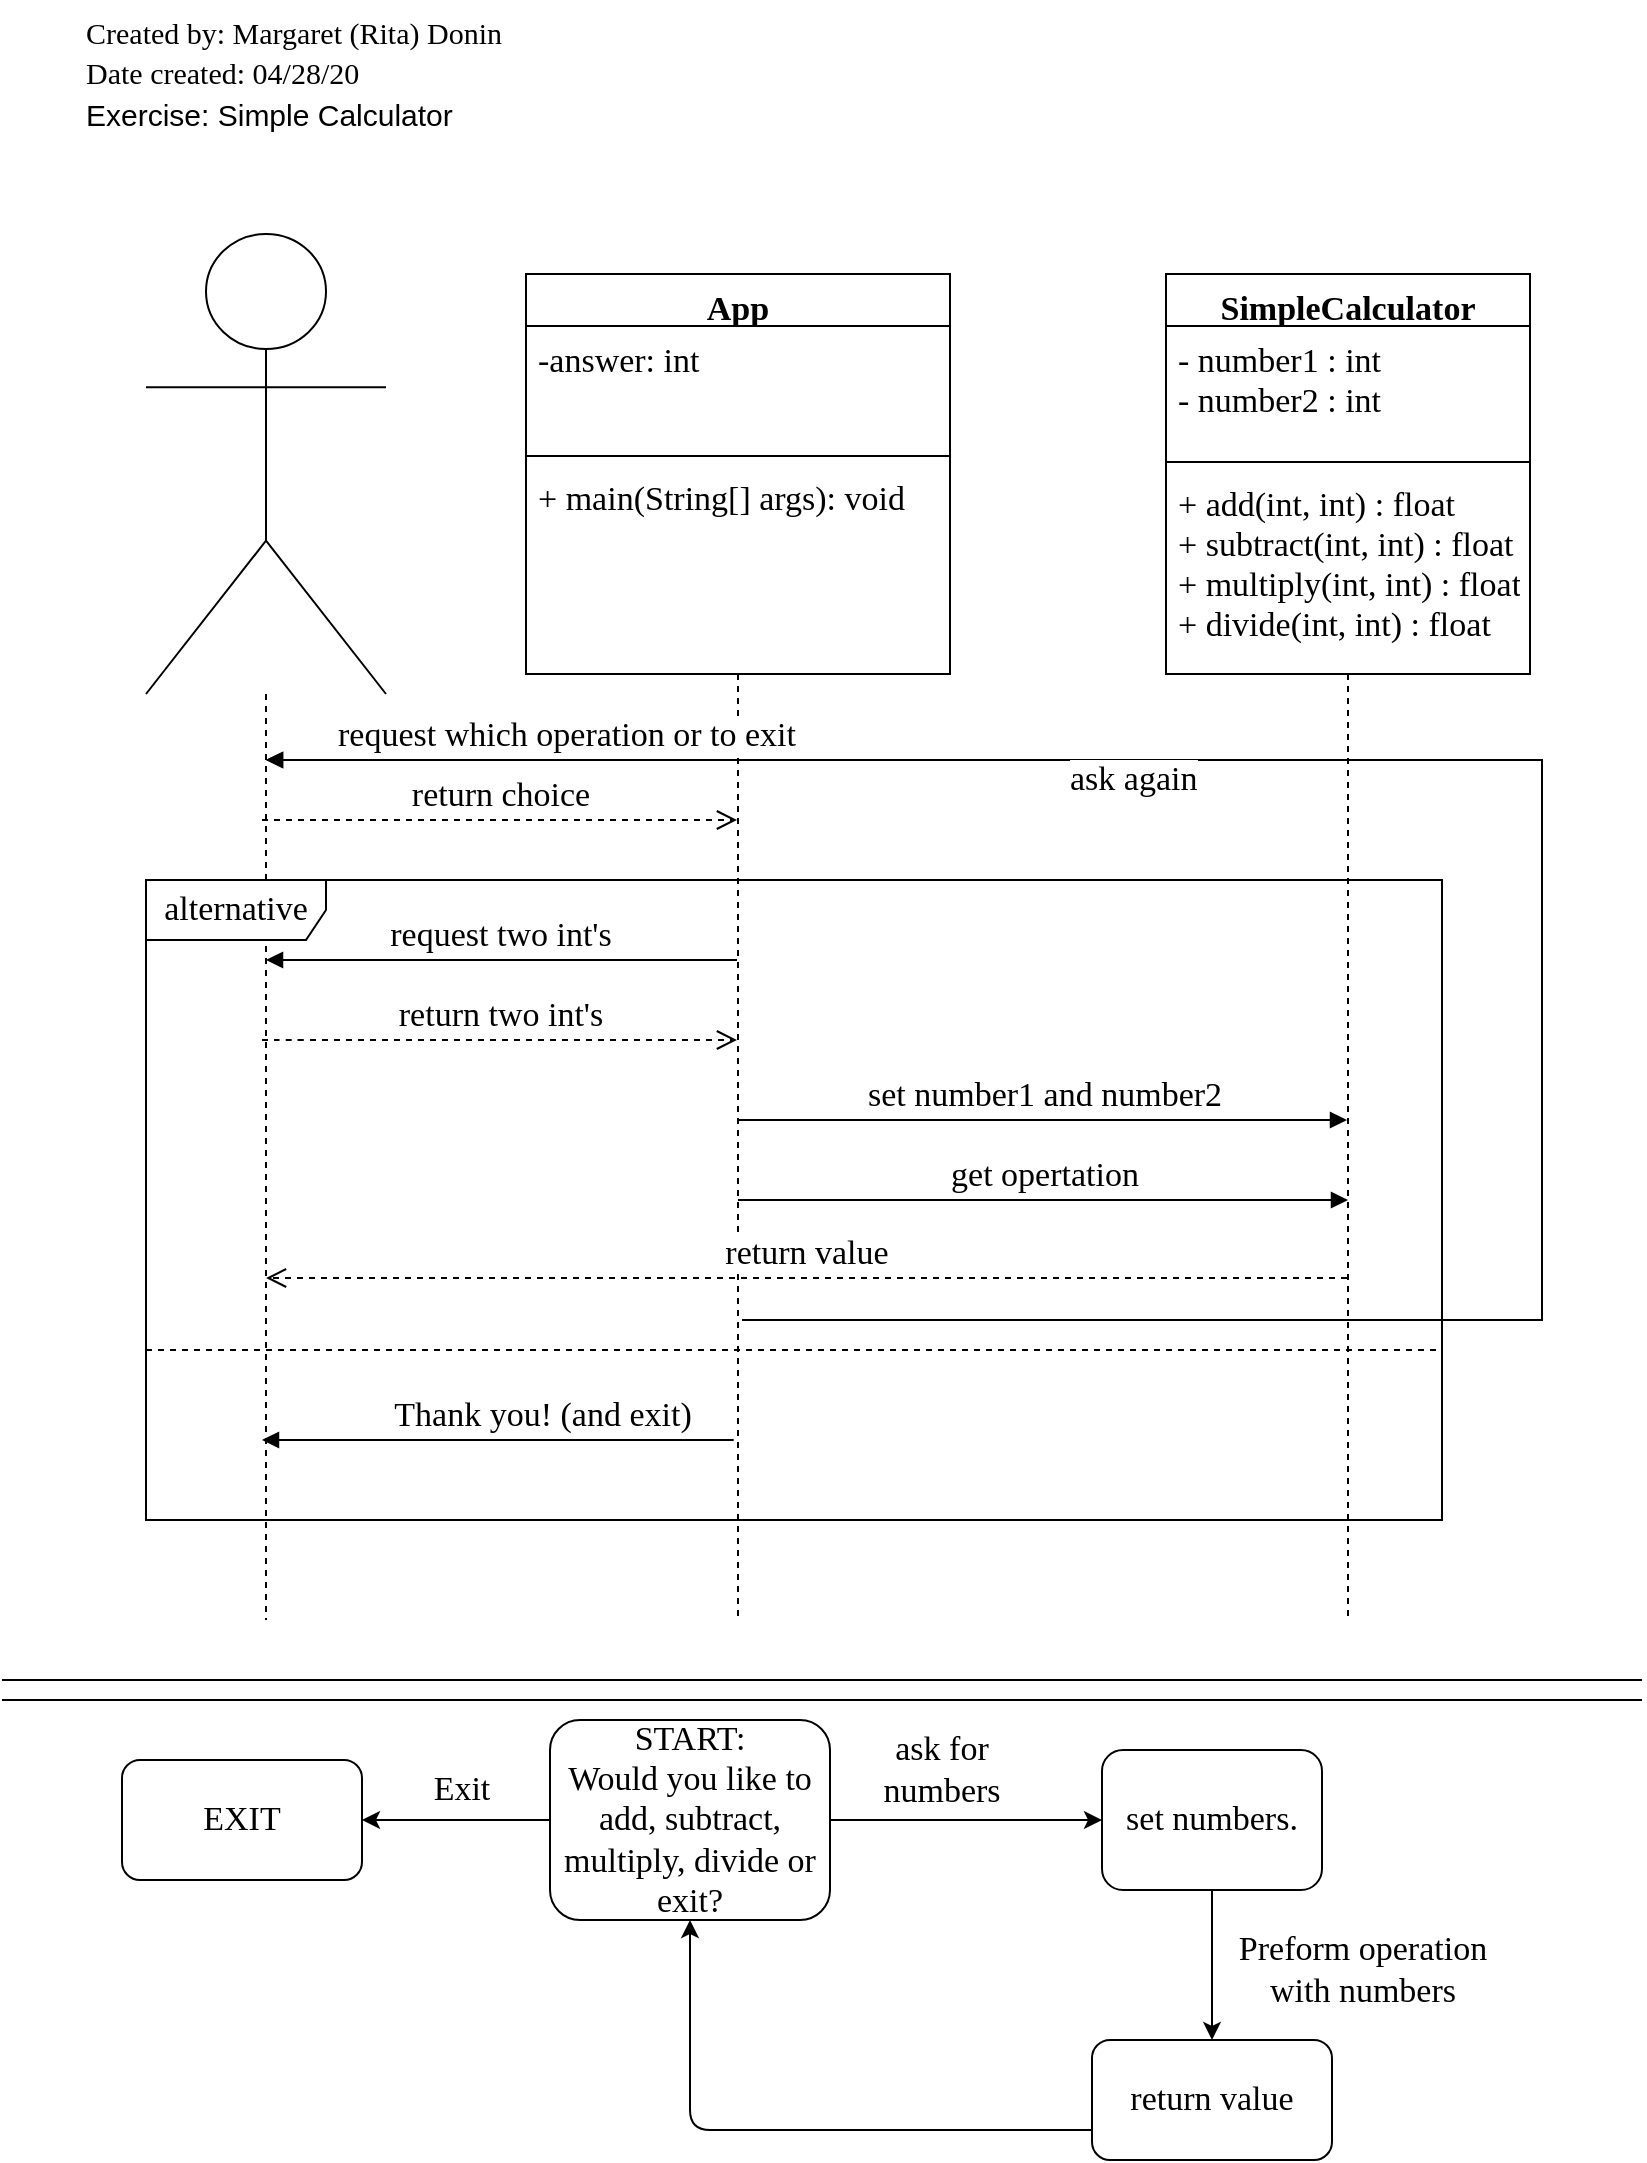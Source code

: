 <mxfile version="13.0.1" type="device"><diagram id="C5RBs43oDa-KdzZeNtuy" name="Page-1"><mxGraphModel dx="1024" dy="592" grid="1" gridSize="10" guides="1" tooltips="1" connect="1" arrows="1" fold="1" page="1" pageScale="1" pageWidth="827" pageHeight="1169" background="none" math="0" shadow="0"><root><mxCell id="WIyWlLk6GJQsqaUBKTNV-0"/><mxCell id="WIyWlLk6GJQsqaUBKTNV-1" parent="WIyWlLk6GJQsqaUBKTNV-0"/><mxCell id="7smta-ERMmvo8Mzkf3Dy-23" value="" style="shape=umlLifeline;participant=umlActor;perimeter=lifelinePerimeter;whiteSpace=wrap;html=1;container=1;collapsible=0;recursiveResize=0;verticalAlign=top;spacingTop=36;labelBackgroundColor=#ffffff;outlineConnect=0;gradientColor=none;fontFamily=Times New Roman;fontSize=17;size=230;" parent="WIyWlLk6GJQsqaUBKTNV-1" vertex="1"><mxGeometry x="72" y="157" width="120" height="693" as="geometry"/></mxCell><mxCell id="7smta-ERMmvo8Mzkf3Dy-12" value="App" style="swimlane;fontStyle=1;align=center;verticalAlign=top;childLayout=stackLayout;horizontal=1;startSize=26;horizontalStack=0;resizeParent=1;resizeParentMax=0;resizeLast=0;collapsible=1;marginBottom=0;fontFamily=Times New Roman;fontSize=17;" parent="WIyWlLk6GJQsqaUBKTNV-1" vertex="1"><mxGeometry x="262" y="177" width="212" height="200" as="geometry"/></mxCell><mxCell id="7smta-ERMmvo8Mzkf3Dy-13" value="-answer: int&#10;" style="text;strokeColor=none;fillColor=none;align=left;verticalAlign=top;spacingLeft=4;spacingRight=4;overflow=hidden;rotatable=0;points=[[0,0.5],[1,0.5]];portConstraint=eastwest;fontFamily=Times New Roman;fontSize=17;" parent="7smta-ERMmvo8Mzkf3Dy-12" vertex="1"><mxGeometry y="26" width="212" height="61" as="geometry"/></mxCell><mxCell id="7smta-ERMmvo8Mzkf3Dy-14" value="" style="line;strokeWidth=1;fillColor=none;align=left;verticalAlign=middle;spacingTop=-1;spacingLeft=3;spacingRight=3;rotatable=0;labelPosition=right;points=[];portConstraint=eastwest;fontFamily=Times New Roman;fontSize=17;" parent="7smta-ERMmvo8Mzkf3Dy-12" vertex="1"><mxGeometry y="87" width="212" height="8" as="geometry"/></mxCell><mxCell id="7smta-ERMmvo8Mzkf3Dy-15" value="+ main(String[] args): void" style="text;strokeColor=none;fillColor=none;align=left;verticalAlign=top;spacingLeft=4;spacingRight=4;overflow=hidden;rotatable=0;points=[[0,0.5],[1,0.5]];portConstraint=eastwest;fontFamily=Times New Roman;fontSize=17;" parent="7smta-ERMmvo8Mzkf3Dy-12" vertex="1"><mxGeometry y="95" width="212" height="105" as="geometry"/></mxCell><mxCell id="7smta-ERMmvo8Mzkf3Dy-2" value="SimpleCalculator" style="swimlane;fontStyle=1;align=center;verticalAlign=top;childLayout=stackLayout;horizontal=1;startSize=26;horizontalStack=0;resizeParent=1;resizeParentMax=0;resizeLast=0;collapsible=1;marginBottom=0;fontFamily=Times New Roman;fontSize=17;swimlaneFillColor=none;gradientColor=none;" parent="WIyWlLk6GJQsqaUBKTNV-1" vertex="1"><mxGeometry x="582" y="177" width="182" height="200" as="geometry"/></mxCell><mxCell id="7smta-ERMmvo8Mzkf3Dy-3" value="- number1 : int&#10;- number2 : int" style="text;strokeColor=none;fillColor=none;align=left;verticalAlign=top;spacingLeft=4;spacingRight=4;overflow=hidden;rotatable=0;points=[[0,0.5],[1,0.5]];portConstraint=eastwest;fontFamily=Times New Roman;fontSize=17;" parent="7smta-ERMmvo8Mzkf3Dy-2" vertex="1"><mxGeometry y="26" width="182" height="64" as="geometry"/></mxCell><mxCell id="7smta-ERMmvo8Mzkf3Dy-4" value="" style="line;strokeWidth=1;fillColor=none;align=left;verticalAlign=middle;spacingTop=-1;spacingLeft=3;spacingRight=3;rotatable=0;labelPosition=right;points=[];portConstraint=eastwest;fontFamily=Times New Roman;fontSize=17;" parent="7smta-ERMmvo8Mzkf3Dy-2" vertex="1"><mxGeometry y="90" width="182" height="8" as="geometry"/></mxCell><mxCell id="7smta-ERMmvo8Mzkf3Dy-5" value="+ add(int, int) : float&#10;+ subtract(int, int) : float&#10;+ multiply(int, int) : float&#10;+ divide(int, int) : float&#10;" style="text;strokeColor=none;fillColor=none;align=left;verticalAlign=top;spacingLeft=4;spacingRight=4;overflow=hidden;rotatable=0;points=[[0,0.5],[1,0.5]];portConstraint=eastwest;fontFamily=Times New Roman;fontSize=17;" parent="7smta-ERMmvo8Mzkf3Dy-2" vertex="1"><mxGeometry y="98" width="182" height="102" as="geometry"/></mxCell><mxCell id="7smta-ERMmvo8Mzkf3Dy-24" value="" style="shape=umlLifeline;participant=umlEntity;perimeter=lifelinePerimeter;whiteSpace=wrap;html=1;container=1;collapsible=0;recursiveResize=0;verticalAlign=top;spacingTop=36;labelBackgroundColor=#ffffff;outlineConnect=0;gradientColor=none;fontFamily=Times New Roman;fontSize=17;size=0;" parent="WIyWlLk6GJQsqaUBKTNV-1" vertex="1"><mxGeometry x="348" y="377" width="40" height="473" as="geometry"/></mxCell><mxCell id="7smta-ERMmvo8Mzkf3Dy-25" value="" style="shape=umlLifeline;participant=umlEntity;perimeter=lifelinePerimeter;whiteSpace=wrap;html=1;container=1;collapsible=0;recursiveResize=0;verticalAlign=top;spacingTop=36;labelBackgroundColor=#ffffff;outlineConnect=0;gradientColor=none;fontFamily=Times New Roman;fontSize=17;size=0;" parent="WIyWlLk6GJQsqaUBKTNV-1" vertex="1"><mxGeometry x="653" y="377" width="40" height="473" as="geometry"/></mxCell><mxCell id="7smta-ERMmvo8Mzkf3Dy-28" value="request two int's" style="html=1;verticalAlign=bottom;endArrow=block;fontFamily=Times New Roman;fontSize=17;" parent="WIyWlLk6GJQsqaUBKTNV-1" source="7smta-ERMmvo8Mzkf3Dy-24" target="7smta-ERMmvo8Mzkf3Dy-23" edge="1"><mxGeometry x="0.005" width="80" relative="1" as="geometry"><mxPoint x="370" y="500" as="sourcePoint"/><mxPoint x="250" y="530" as="targetPoint"/><Array as="points"><mxPoint x="350" y="520"/><mxPoint x="270" y="520"/></Array><mxPoint as="offset"/></mxGeometry></mxCell><mxCell id="7smta-ERMmvo8Mzkf3Dy-29" value="request which operation or to exit" style="html=1;verticalAlign=bottom;endArrow=block;fontFamily=Times New Roman;fontSize=17;" parent="WIyWlLk6GJQsqaUBKTNV-1" source="7smta-ERMmvo8Mzkf3Dy-24" target="7smta-ERMmvo8Mzkf3Dy-23" edge="1"><mxGeometry x="-0.274" width="80" relative="1" as="geometry"><mxPoint x="368" y="497" as="sourcePoint"/><mxPoint x="312" y="477" as="targetPoint"/><Array as="points"><mxPoint x="282" y="420"/></Array><mxPoint as="offset"/></mxGeometry></mxCell><mxCell id="7smta-ERMmvo8Mzkf3Dy-30" value="return choice" style="html=1;verticalAlign=bottom;endArrow=open;dashed=1;endSize=8;fontFamily=Times New Roman;fontSize=17;" parent="WIyWlLk6GJQsqaUBKTNV-1" target="7smta-ERMmvo8Mzkf3Dy-24" edge="1"><mxGeometry relative="1" as="geometry"><mxPoint x="130" y="450" as="sourcePoint"/><mxPoint x="310" y="470" as="targetPoint"/><Array as="points"><mxPoint x="130" y="450"/><mxPoint x="260" y="450"/></Array></mxGeometry></mxCell><mxCell id="7smta-ERMmvo8Mzkf3Dy-38" value="set number1 and number2" style="html=1;verticalAlign=bottom;endArrow=block;fontFamily=Times New Roman;fontSize=17;" parent="WIyWlLk6GJQsqaUBKTNV-1" source="7smta-ERMmvo8Mzkf3Dy-24" target="7smta-ERMmvo8Mzkf3Dy-25" edge="1"><mxGeometry width="80" relative="1" as="geometry"><mxPoint x="372" y="537" as="sourcePoint"/><mxPoint x="608.1" y="537" as="targetPoint"/><Array as="points"><mxPoint x="470" y="600"/><mxPoint x="600" y="600"/></Array></mxGeometry></mxCell><mxCell id="7smta-ERMmvo8Mzkf3Dy-39" value="get opertation" style="html=1;verticalAlign=bottom;endArrow=block;fontFamily=Times New Roman;fontSize=17;" parent="WIyWlLk6GJQsqaUBKTNV-1" edge="1"><mxGeometry width="80" relative="1" as="geometry"><mxPoint x="368" y="640" as="sourcePoint"/><mxPoint x="673" y="640" as="targetPoint"/><Array as="points"><mxPoint x="582.5" y="640"/></Array></mxGeometry></mxCell><mxCell id="7smta-ERMmvo8Mzkf3Dy-43" value="return value" style="html=1;verticalAlign=bottom;endArrow=open;dashed=1;endSize=8;fontFamily=Times New Roman;fontSize=17;" parent="WIyWlLk6GJQsqaUBKTNV-1" source="7smta-ERMmvo8Mzkf3Dy-25" target="7smta-ERMmvo8Mzkf3Dy-23" edge="1"><mxGeometry relative="1" as="geometry"><mxPoint x="446" y="617" as="sourcePoint"/><mxPoint x="366" y="617" as="targetPoint"/><Array as="points"><mxPoint x="470" y="679"/><mxPoint x="290" y="679"/></Array></mxGeometry></mxCell><mxCell id="7smta-ERMmvo8Mzkf3Dy-69" value="alternative" style="shape=umlFrame;whiteSpace=wrap;html=1;gradientColor=none;fontFamily=Times New Roman;fontSize=17;width=90;height=30;" parent="WIyWlLk6GJQsqaUBKTNV-1" vertex="1"><mxGeometry x="72" y="480" width="648" height="320" as="geometry"/></mxCell><mxCell id="7smta-ERMmvo8Mzkf3Dy-70" value="" style="line;strokeWidth=1;fillColor=none;align=left;verticalAlign=middle;spacingTop=-1;spacingLeft=3;spacingRight=3;rotatable=0;labelPosition=right;points=[];portConstraint=eastwest;fontFamily=Times New Roman;fontSize=17;dashed=1;" parent="WIyWlLk6GJQsqaUBKTNV-1" vertex="1"><mxGeometry x="72" y="680" width="648" height="70" as="geometry"/></mxCell><mxCell id="7smta-ERMmvo8Mzkf3Dy-76" style="edgeStyle=orthogonalEdgeStyle;rounded=0;orthogonalLoop=1;jettySize=auto;html=1;exitX=0.5;exitY=1;exitDx=0;exitDy=0;fontFamily=Times New Roman;fontSize=17;" parent="WIyWlLk6GJQsqaUBKTNV-1" edge="1"><mxGeometry relative="1" as="geometry"><mxPoint x="265.0" y="885" as="sourcePoint"/><mxPoint x="265.0" y="885" as="targetPoint"/></mxGeometry></mxCell><mxCell id="7smta-ERMmvo8Mzkf3Dy-84" value="return two int's" style="html=1;verticalAlign=bottom;endArrow=open;dashed=1;endSize=8;fontFamily=Times New Roman;fontSize=17;" parent="WIyWlLk6GJQsqaUBKTNV-1" edge="1"><mxGeometry relative="1" as="geometry"><mxPoint x="130" y="560" as="sourcePoint"/><mxPoint x="367.5" y="560" as="targetPoint"/><Array as="points"><mxPoint x="142" y="560"/></Array></mxGeometry></mxCell><mxCell id="7smta-ERMmvo8Mzkf3Dy-96" value="Thank you! (and exit)" style="html=1;verticalAlign=bottom;endArrow=block;fontFamily=Times New Roman;fontSize=17;" parent="WIyWlLk6GJQsqaUBKTNV-1" edge="1"><mxGeometry x="-0.187" width="80" relative="1" as="geometry"><mxPoint x="365.83" y="760.0" as="sourcePoint"/><mxPoint x="129.997" y="760.0" as="targetPoint"/><Array as="points"><mxPoint x="280.33" y="760"/></Array><mxPoint as="offset"/></mxGeometry></mxCell><mxCell id="7smta-ERMmvo8Mzkf3Dy-101" value="ask again" style="edgeStyle=orthogonalEdgeStyle;html=1;align=left;spacingLeft=2;endArrow=block;rounded=0;fontFamily=Times New Roman;fontSize=17;" parent="WIyWlLk6GJQsqaUBKTNV-1" target="7smta-ERMmvo8Mzkf3Dy-23" edge="1"><mxGeometry x="0.396" y="10" relative="1" as="geometry"><mxPoint x="370" y="700" as="sourcePoint"/><Array as="points"><mxPoint x="770" y="700"/><mxPoint x="770" y="420"/></Array><mxPoint x="70" y="440" as="targetPoint"/><mxPoint as="offset"/></mxGeometry></mxCell><mxCell id="7smta-ERMmvo8Mzkf3Dy-102" value="&lt;font style=&quot;font-size: 15px&quot;&gt;Created by: Margaret (Rita) Donin&lt;br&gt;Date created: 04/28/20&lt;br&gt;&lt;span style=&quot;font-family: &amp;#34;arial&amp;#34; , &amp;#34;helvetica&amp;#34; , sans-serif&quot;&gt;Exercise: Simple Calculator&lt;/span&gt;&lt;br&gt;&lt;/font&gt;" style="text;html=1;strokeColor=none;fillColor=none;align=left;verticalAlign=top;whiteSpace=wrap;rounded=0;dashed=1;fontFamily=Times New Roman;fontSize=17;labelBackgroundColor=none;" parent="WIyWlLk6GJQsqaUBKTNV-1" vertex="1"><mxGeometry x="40" y="40" width="280" height="80" as="geometry"/></mxCell><mxCell id="7smta-ERMmvo8Mzkf3Dy-103" value="START:&lt;br&gt;Would you like to add, subtract, multiply, divide or exit?" style="rounded=1;whiteSpace=wrap;html=1;labelBackgroundColor=none;gradientColor=none;fontFamily=Times New Roman;fontSize=17;align=center;" parent="WIyWlLk6GJQsqaUBKTNV-1" vertex="1"><mxGeometry x="274" y="900" width="140" height="100" as="geometry"/></mxCell><mxCell id="7smta-ERMmvo8Mzkf3Dy-104" value="" style="endArrow=none;html=1;fontFamily=Times New Roman;fontSize=17;" parent="WIyWlLk6GJQsqaUBKTNV-1" edge="1"><mxGeometry width="50" height="50" relative="1" as="geometry"><mxPoint y="880" as="sourcePoint"/><mxPoint x="820" y="880" as="targetPoint"/></mxGeometry></mxCell><mxCell id="7smta-ERMmvo8Mzkf3Dy-105" value="" style="endArrow=none;html=1;fontFamily=Times New Roman;fontSize=17;" parent="WIyWlLk6GJQsqaUBKTNV-1" edge="1"><mxGeometry width="50" height="50" relative="1" as="geometry"><mxPoint y="890" as="sourcePoint"/><mxPoint x="820" y="890" as="targetPoint"/></mxGeometry></mxCell><mxCell id="7smta-ERMmvo8Mzkf3Dy-106" value="" style="endArrow=classic;html=1;fontFamily=Times New Roman;fontSize=17;exitX=1;exitY=0.5;exitDx=0;exitDy=0;entryX=0;entryY=0.5;entryDx=0;entryDy=0;" parent="WIyWlLk6GJQsqaUBKTNV-1" source="7smta-ERMmvo8Mzkf3Dy-103" target="7smta-ERMmvo8Mzkf3Dy-110" edge="1"><mxGeometry width="50" height="50" relative="1" as="geometry"><mxPoint x="280" y="1010" as="sourcePoint"/><mxPoint x="330" y="950" as="targetPoint"/></mxGeometry></mxCell><mxCell id="7smta-ERMmvo8Mzkf3Dy-107" value="EXIT" style="rounded=1;whiteSpace=wrap;html=1;labelBackgroundColor=none;gradientColor=none;fontFamily=Times New Roman;fontSize=17;align=center;" parent="WIyWlLk6GJQsqaUBKTNV-1" vertex="1"><mxGeometry x="60" y="920" width="120" height="60" as="geometry"/></mxCell><mxCell id="7smta-ERMmvo8Mzkf3Dy-108" value="Exit" style="text;html=1;strokeColor=none;fillColor=none;align=center;verticalAlign=middle;whiteSpace=wrap;rounded=0;labelBackgroundColor=none;fontFamily=Times New Roman;fontSize=17;" parent="WIyWlLk6GJQsqaUBKTNV-1" vertex="1"><mxGeometry x="210" y="920" width="40" height="30" as="geometry"/></mxCell><mxCell id="7smta-ERMmvo8Mzkf3Dy-109" value="" style="endArrow=classic;html=1;fontFamily=Times New Roman;fontSize=17;exitX=0;exitY=0.5;exitDx=0;exitDy=0;entryX=1;entryY=0.5;entryDx=0;entryDy=0;" parent="WIyWlLk6GJQsqaUBKTNV-1" source="7smta-ERMmvo8Mzkf3Dy-103" target="7smta-ERMmvo8Mzkf3Dy-107" edge="1"><mxGeometry width="50" height="50" relative="1" as="geometry"><mxPoint x="180" y="1100" as="sourcePoint"/><mxPoint x="180" y="1030" as="targetPoint"/></mxGeometry></mxCell><mxCell id="7smta-ERMmvo8Mzkf3Dy-110" value="set numbers." style="rounded=1;whiteSpace=wrap;html=1;labelBackgroundColor=none;gradientColor=none;fontFamily=Times New Roman;fontSize=17;align=center;" parent="WIyWlLk6GJQsqaUBKTNV-1" vertex="1"><mxGeometry x="550" y="915" width="110" height="70" as="geometry"/></mxCell><mxCell id="7smta-ERMmvo8Mzkf3Dy-111" value="" style="endArrow=classic;html=1;fontFamily=Times New Roman;fontSize=17;exitX=0.5;exitY=1;exitDx=0;exitDy=0;entryX=0.5;entryY=0;entryDx=0;entryDy=0;" parent="WIyWlLk6GJQsqaUBKTNV-1" source="7smta-ERMmvo8Mzkf3Dy-110" target="7smta-ERMmvo8Mzkf3Dy-116" edge="1"><mxGeometry width="50" height="50" relative="1" as="geometry"><mxPoint x="355" y="1120" as="sourcePoint"/><mxPoint x="545" y="1065" as="targetPoint"/></mxGeometry></mxCell><mxCell id="7smta-ERMmvo8Mzkf3Dy-115" value="Preform operation&lt;br&gt;with numbers" style="text;html=1;align=center;verticalAlign=middle;resizable=0;points=[];autosize=1;fontSize=17;fontFamily=Times New Roman;" parent="WIyWlLk6GJQsqaUBKTNV-1" vertex="1"><mxGeometry x="610" y="1000" width="140" height="50" as="geometry"/></mxCell><mxCell id="7smta-ERMmvo8Mzkf3Dy-116" value="return value" style="rounded=1;whiteSpace=wrap;html=1;labelBackgroundColor=none;gradientColor=none;fontFamily=Times New Roman;fontSize=17;align=center;" parent="WIyWlLk6GJQsqaUBKTNV-1" vertex="1"><mxGeometry x="545" y="1060" width="120" height="60" as="geometry"/></mxCell><mxCell id="7smta-ERMmvo8Mzkf3Dy-117" value="" style="endArrow=classic;html=1;fontFamily=Times New Roman;fontSize=17;exitX=0;exitY=0.75;exitDx=0;exitDy=0;entryX=0.5;entryY=1;entryDx=0;entryDy=0;" parent="WIyWlLk6GJQsqaUBKTNV-1" source="7smta-ERMmvo8Mzkf3Dy-116" target="7smta-ERMmvo8Mzkf3Dy-103" edge="1"><mxGeometry width="50" height="50" relative="1" as="geometry"><mxPoint x="424" y="960" as="sourcePoint"/><mxPoint x="515" y="960" as="targetPoint"/><Array as="points"><mxPoint x="344" y="1105"/></Array></mxGeometry></mxCell><mxCell id="7smta-ERMmvo8Mzkf3Dy-118" value="ask for numbers" style="text;html=1;strokeColor=none;fillColor=none;align=center;verticalAlign=middle;whiteSpace=wrap;rounded=0;labelBackgroundColor=none;fontFamily=Times New Roman;fontSize=17;" parent="WIyWlLk6GJQsqaUBKTNV-1" vertex="1"><mxGeometry x="450" y="910" width="40" height="30" as="geometry"/></mxCell></root></mxGraphModel></diagram></mxfile>